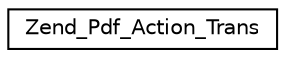digraph G
{
  edge [fontname="Helvetica",fontsize="10",labelfontname="Helvetica",labelfontsize="10"];
  node [fontname="Helvetica",fontsize="10",shape=record];
  rankdir="LR";
  Node1 [label="Zend_Pdf_Action_Trans",height=0.2,width=0.4,color="black", fillcolor="white", style="filled",URL="$class_zend___pdf___action___trans.html"];
}
